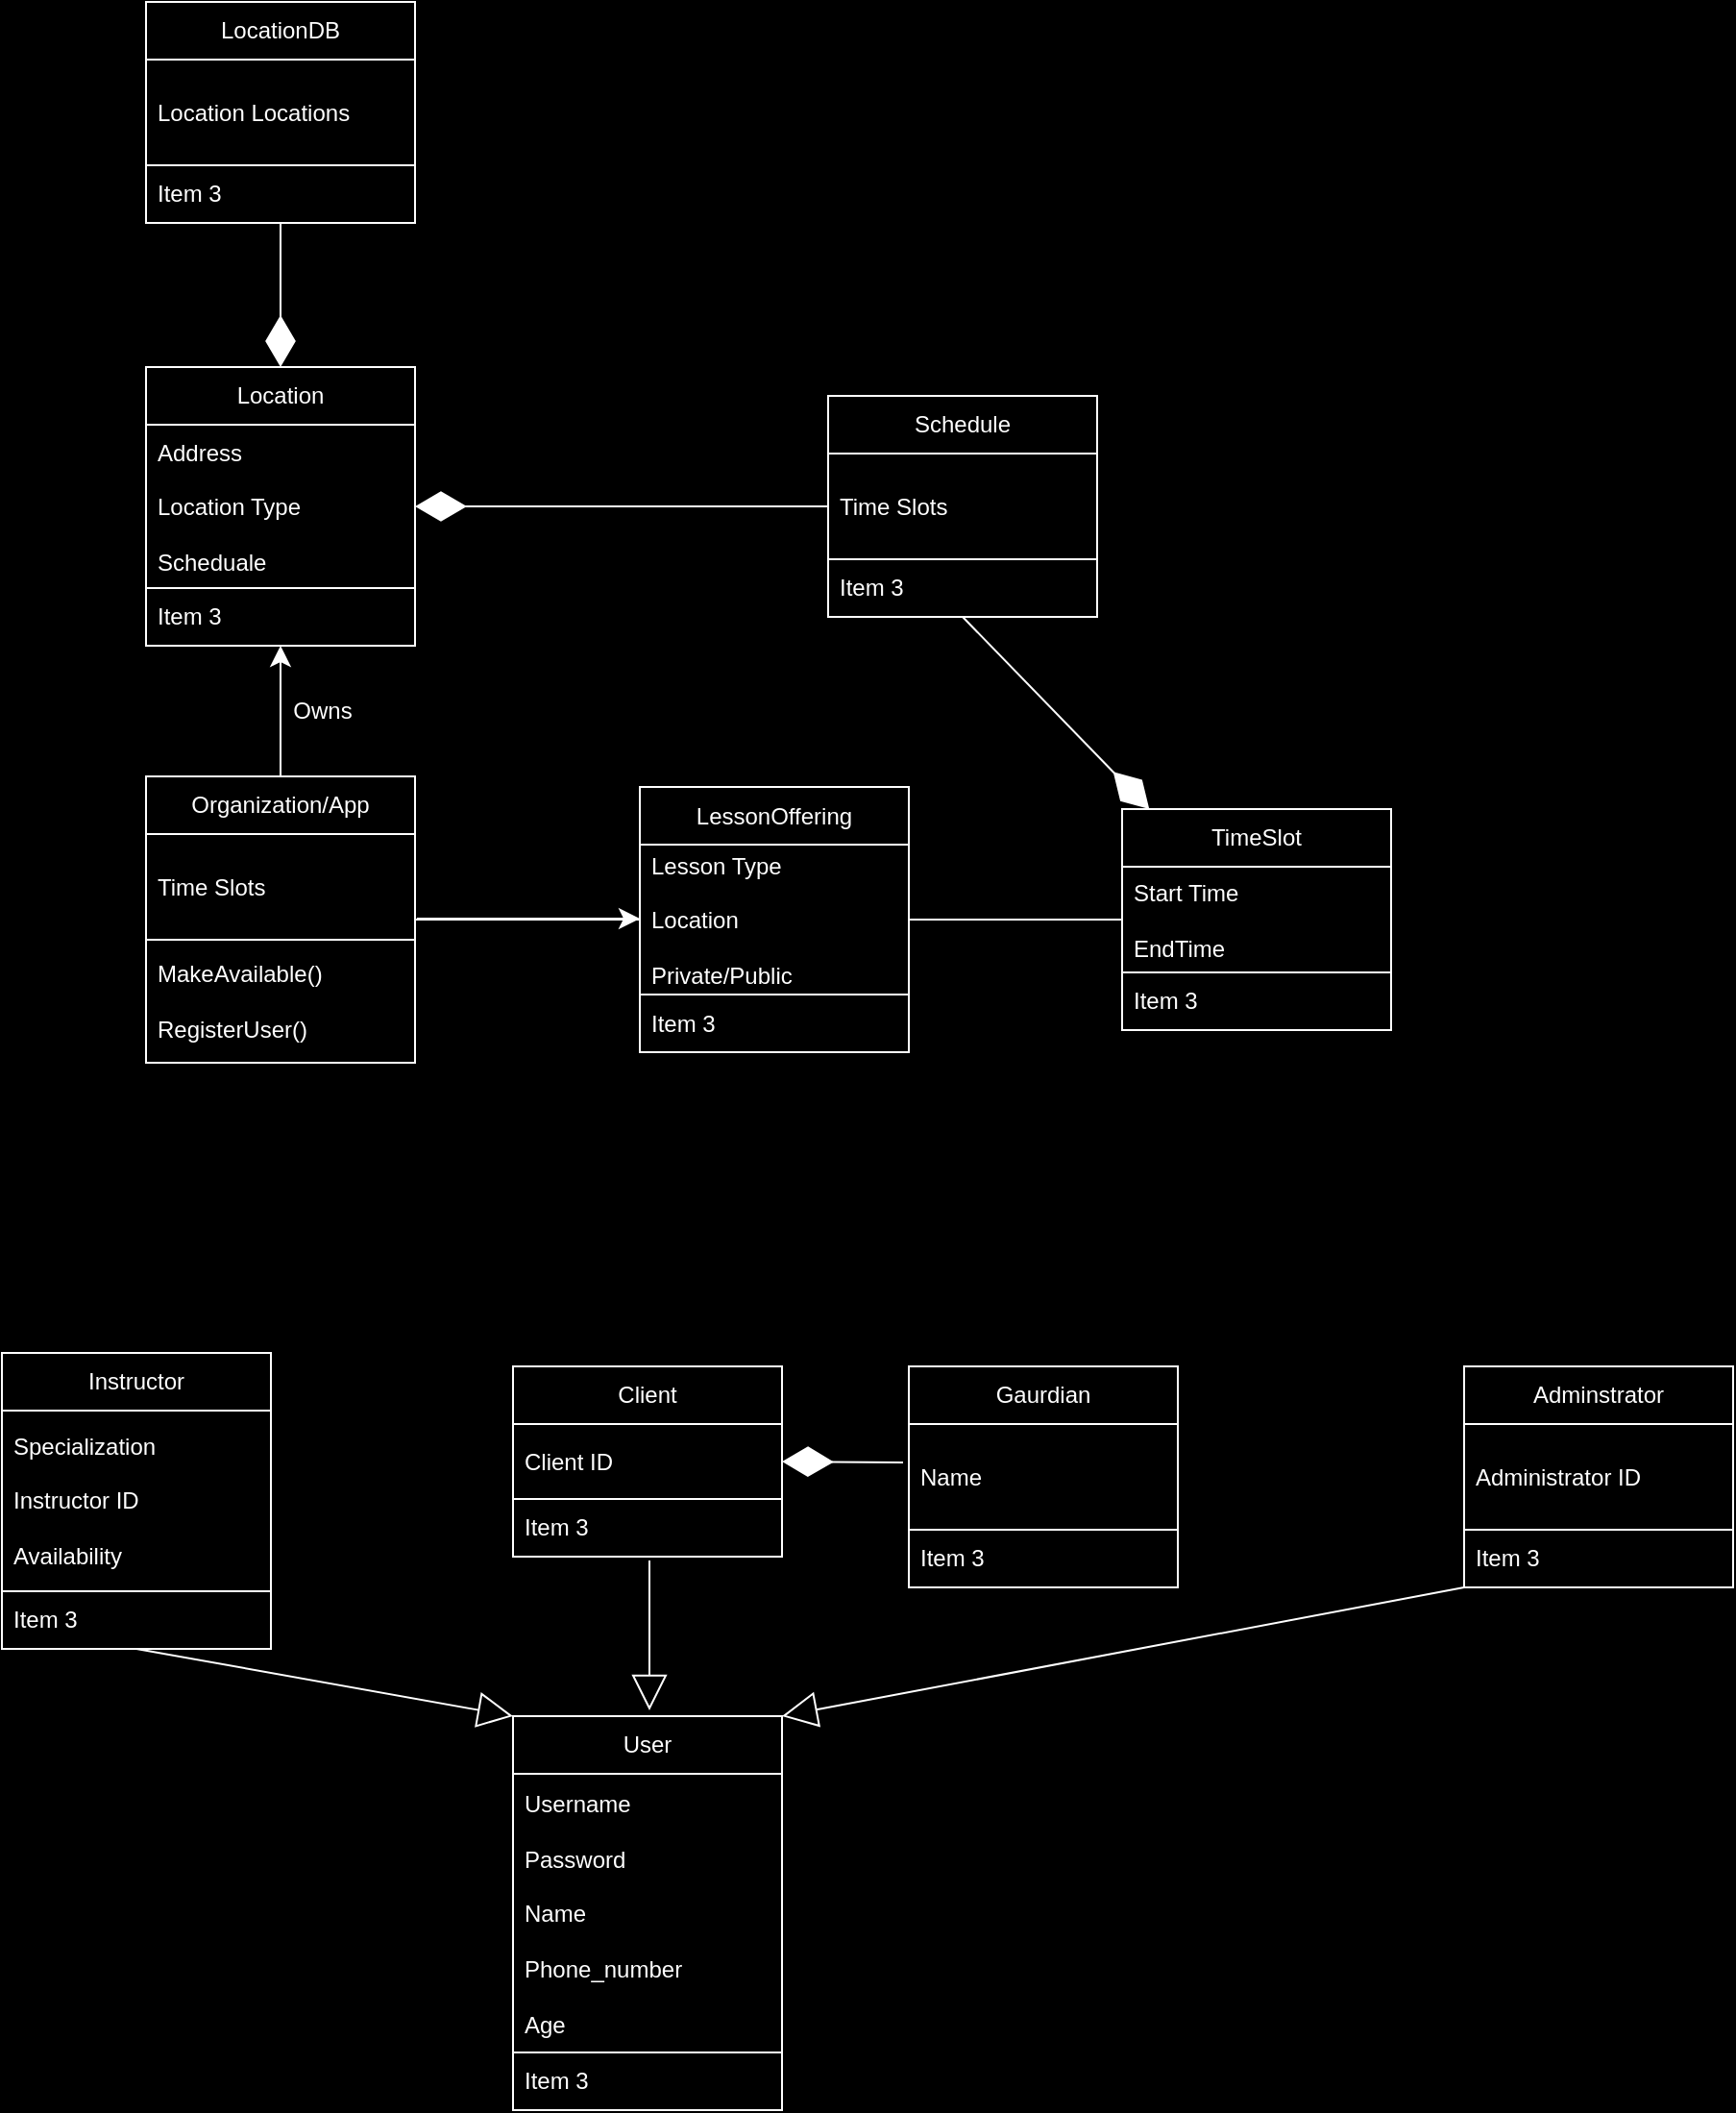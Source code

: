 <mxfile version="24.8.3">
  <diagram name="Page-1" id="lqmxrOgyMsYPpVBHW8XZ">
    <mxGraphModel dx="2437" dy="1530" grid="0" gridSize="10" guides="1" tooltips="1" connect="1" arrows="1" fold="1" page="0" pageScale="1" pageWidth="850" pageHeight="1100" background="#000000" math="0" shadow="0">
      <root>
        <mxCell id="0" />
        <mxCell id="1" parent="0" />
        <mxCell id="q92YzM6dojiJ9RE8ZQHJ-3" value="&lt;font color=&quot;#ffffff&quot;&gt;User&lt;/font&gt;" style="swimlane;fontStyle=0;childLayout=stackLayout;horizontal=1;startSize=30;horizontalStack=0;resizeParent=1;resizeParentMax=0;resizeLast=0;collapsible=1;marginBottom=0;whiteSpace=wrap;html=1;strokeColor=#FFFFFF;fillColor=#000000;" vertex="1" parent="1">
          <mxGeometry x="263" y="702" width="140" height="205" as="geometry" />
        </mxCell>
        <mxCell id="q92YzM6dojiJ9RE8ZQHJ-4" value="&lt;font color=&quot;#ffffff&quot;&gt;Username&lt;/font&gt;&lt;div&gt;&lt;font color=&quot;#ffffff&quot;&gt;&lt;br&gt;&lt;/font&gt;&lt;div&gt;&lt;font color=&quot;#ffffff&quot;&gt;Password&lt;/font&gt;&lt;/div&gt;&lt;/div&gt;&lt;div&gt;&lt;font color=&quot;#ffffff&quot;&gt;&lt;br&gt;&lt;/font&gt;&lt;/div&gt;&lt;div&gt;&lt;font color=&quot;#ffffff&quot;&gt;Name&lt;/font&gt;&lt;/div&gt;&lt;div&gt;&lt;font color=&quot;#ffffff&quot;&gt;&lt;br&gt;&lt;/font&gt;&lt;/div&gt;&lt;div&gt;&lt;font color=&quot;#ffffff&quot;&gt;Phone_number&lt;/font&gt;&lt;/div&gt;&lt;div&gt;&lt;font color=&quot;#ffffff&quot;&gt;&lt;br&gt;&lt;/font&gt;&lt;/div&gt;&lt;div&gt;&lt;font color=&quot;#ffffff&quot;&gt;Age&lt;/font&gt;&lt;/div&gt;" style="text;strokeColor=#FFFFFF;fillColor=#000000;align=left;verticalAlign=middle;spacingLeft=4;spacingRight=4;overflow=hidden;points=[[0,0.5],[1,0.5]];portConstraint=eastwest;rotatable=0;whiteSpace=wrap;html=1;" vertex="1" parent="q92YzM6dojiJ9RE8ZQHJ-3">
          <mxGeometry y="30" width="140" height="145" as="geometry" />
        </mxCell>
        <mxCell id="q92YzM6dojiJ9RE8ZQHJ-6" value="&lt;font style=&quot;background-color: rgb(0, 0, 0);&quot; color=&quot;#ffffff&quot;&gt;Item 3&lt;/font&gt;" style="text;strokeColor=#FFFFFF;fillColor=#000000;align=left;verticalAlign=middle;spacingLeft=4;spacingRight=4;overflow=hidden;points=[[0,0.5],[1,0.5]];portConstraint=eastwest;rotatable=0;whiteSpace=wrap;html=1;" vertex="1" parent="q92YzM6dojiJ9RE8ZQHJ-3">
          <mxGeometry y="175" width="140" height="30" as="geometry" />
        </mxCell>
        <mxCell id="q92YzM6dojiJ9RE8ZQHJ-8" value="&lt;font color=&quot;#ffffff&quot;&gt;Client&lt;/font&gt;" style="swimlane;fontStyle=0;childLayout=stackLayout;horizontal=1;startSize=30;horizontalStack=0;resizeParent=1;resizeParentMax=0;resizeLast=0;collapsible=1;marginBottom=0;whiteSpace=wrap;html=1;strokeColor=#FFFFFF;fillColor=#000000;" vertex="1" parent="1">
          <mxGeometry x="263" y="520" width="140" height="99" as="geometry" />
        </mxCell>
        <mxCell id="q92YzM6dojiJ9RE8ZQHJ-9" value="&lt;font color=&quot;#ffffff&quot;&gt;Client ID&lt;/font&gt;" style="text;strokeColor=#FFFFFF;fillColor=#000000;align=left;verticalAlign=middle;spacingLeft=4;spacingRight=4;overflow=hidden;points=[[0,0.5],[1,0.5]];portConstraint=eastwest;rotatable=0;whiteSpace=wrap;html=1;" vertex="1" parent="q92YzM6dojiJ9RE8ZQHJ-8">
          <mxGeometry y="30" width="140" height="39" as="geometry" />
        </mxCell>
        <mxCell id="q92YzM6dojiJ9RE8ZQHJ-10" value="&lt;font style=&quot;background-color: rgb(0, 0, 0);&quot; color=&quot;#ffffff&quot;&gt;Item 3&lt;/font&gt;" style="text;strokeColor=#FFFFFF;fillColor=#000000;align=left;verticalAlign=middle;spacingLeft=4;spacingRight=4;overflow=hidden;points=[[0,0.5],[1,0.5]];portConstraint=eastwest;rotatable=0;whiteSpace=wrap;html=1;" vertex="1" parent="q92YzM6dojiJ9RE8ZQHJ-8">
          <mxGeometry y="69" width="140" height="30" as="geometry" />
        </mxCell>
        <mxCell id="q92YzM6dojiJ9RE8ZQHJ-11" value="" style="endArrow=block;endSize=16;endFill=0;html=1;rounded=0;entryX=0.5;entryY=0;entryDx=0;entryDy=0;exitX=0.5;exitY=1;exitDx=0;exitDy=0;strokeColor=#FFFFFF;" edge="1" parent="1">
          <mxGeometry width="160" relative="1" as="geometry">
            <mxPoint x="334" y="621" as="sourcePoint" />
            <mxPoint x="334" y="699" as="targetPoint" />
          </mxGeometry>
        </mxCell>
        <mxCell id="q92YzM6dojiJ9RE8ZQHJ-12" value="&lt;font color=&quot;#ffffff&quot;&gt;Instructor&lt;/font&gt;" style="swimlane;fontStyle=0;childLayout=stackLayout;horizontal=1;startSize=30;horizontalStack=0;resizeParent=1;resizeParentMax=0;resizeLast=0;collapsible=1;marginBottom=0;whiteSpace=wrap;html=1;strokeColor=#FFFFFF;fillColor=#000000;" vertex="1" parent="1">
          <mxGeometry x="-3" y="513" width="140" height="154" as="geometry" />
        </mxCell>
        <mxCell id="q92YzM6dojiJ9RE8ZQHJ-13" value="&lt;font color=&quot;#ffffff&quot;&gt;Specialization&lt;/font&gt;&lt;div&gt;&lt;font color=&quot;#ffffff&quot;&gt;&lt;br&gt;&lt;/font&gt;&lt;/div&gt;&lt;div&gt;&lt;font color=&quot;#ffffff&quot;&gt;Instructor ID&lt;/font&gt;&lt;/div&gt;&lt;div&gt;&lt;font color=&quot;#ffffff&quot;&gt;&lt;br&gt;&lt;/font&gt;&lt;/div&gt;&lt;div&gt;&lt;font color=&quot;#ffffff&quot;&gt;Availability&lt;/font&gt;&lt;/div&gt;" style="text;strokeColor=#FFFFFF;fillColor=#000000;align=left;verticalAlign=middle;spacingLeft=4;spacingRight=4;overflow=hidden;points=[[0,0.5],[1,0.5]];portConstraint=eastwest;rotatable=0;whiteSpace=wrap;html=1;" vertex="1" parent="q92YzM6dojiJ9RE8ZQHJ-12">
          <mxGeometry y="30" width="140" height="94" as="geometry" />
        </mxCell>
        <mxCell id="q92YzM6dojiJ9RE8ZQHJ-14" value="&lt;font style=&quot;background-color: rgb(0, 0, 0);&quot; color=&quot;#ffffff&quot;&gt;Item 3&lt;/font&gt;" style="text;strokeColor=#FFFFFF;fillColor=#000000;align=left;verticalAlign=middle;spacingLeft=4;spacingRight=4;overflow=hidden;points=[[0,0.5],[1,0.5]];portConstraint=eastwest;rotatable=0;whiteSpace=wrap;html=1;" vertex="1" parent="q92YzM6dojiJ9RE8ZQHJ-12">
          <mxGeometry y="124" width="140" height="30" as="geometry" />
        </mxCell>
        <mxCell id="q92YzM6dojiJ9RE8ZQHJ-15" value="" style="endArrow=block;endSize=16;endFill=0;html=1;rounded=0;entryX=0;entryY=0;entryDx=0;entryDy=0;exitX=0.5;exitY=1;exitDx=0;exitDy=0;strokeColor=#FFFFFF;" edge="1" parent="1" source="q92YzM6dojiJ9RE8ZQHJ-12" target="q92YzM6dojiJ9RE8ZQHJ-3">
          <mxGeometry width="160" relative="1" as="geometry">
            <mxPoint x="344" y="631" as="sourcePoint" />
            <mxPoint x="344" y="709" as="targetPoint" />
          </mxGeometry>
        </mxCell>
        <mxCell id="q92YzM6dojiJ9RE8ZQHJ-16" value="&lt;font color=&quot;#ffffff&quot;&gt;Adminstrator&lt;/font&gt;" style="swimlane;fontStyle=0;childLayout=stackLayout;horizontal=1;startSize=30;horizontalStack=0;resizeParent=1;resizeParentMax=0;resizeLast=0;collapsible=1;marginBottom=0;whiteSpace=wrap;html=1;strokeColor=#FFFFFF;fillColor=#000000;" vertex="1" parent="1">
          <mxGeometry x="758" y="520" width="140" height="115" as="geometry" />
        </mxCell>
        <mxCell id="q92YzM6dojiJ9RE8ZQHJ-17" value="&lt;font color=&quot;#ffffff&quot;&gt;Administrator ID&lt;/font&gt;" style="text;strokeColor=#FFFFFF;fillColor=#000000;align=left;verticalAlign=middle;spacingLeft=4;spacingRight=4;overflow=hidden;points=[[0,0.5],[1,0.5]];portConstraint=eastwest;rotatable=0;whiteSpace=wrap;html=1;" vertex="1" parent="q92YzM6dojiJ9RE8ZQHJ-16">
          <mxGeometry y="30" width="140" height="55" as="geometry" />
        </mxCell>
        <mxCell id="q92YzM6dojiJ9RE8ZQHJ-18" value="&lt;font style=&quot;background-color: rgb(0, 0, 0);&quot; color=&quot;#ffffff&quot;&gt;Item 3&lt;/font&gt;" style="text;strokeColor=#FFFFFF;fillColor=#000000;align=left;verticalAlign=middle;spacingLeft=4;spacingRight=4;overflow=hidden;points=[[0,0.5],[1,0.5]];portConstraint=eastwest;rotatable=0;whiteSpace=wrap;html=1;" vertex="1" parent="q92YzM6dojiJ9RE8ZQHJ-16">
          <mxGeometry y="85" width="140" height="30" as="geometry" />
        </mxCell>
        <mxCell id="q92YzM6dojiJ9RE8ZQHJ-19" value="" style="endArrow=block;endSize=16;endFill=0;html=1;rounded=0;entryX=1;entryY=0;entryDx=0;entryDy=0;exitX=0;exitY=1;exitDx=0;exitDy=0;strokeColor=#FFFFFF;" edge="1" parent="1" source="q92YzM6dojiJ9RE8ZQHJ-16" target="q92YzM6dojiJ9RE8ZQHJ-3">
          <mxGeometry width="160" relative="1" as="geometry">
            <mxPoint x="80" y="645" as="sourcePoint" />
            <mxPoint x="273" y="712" as="targetPoint" />
          </mxGeometry>
        </mxCell>
        <mxCell id="q92YzM6dojiJ9RE8ZQHJ-20" value="" style="endArrow=diamondThin;endFill=1;endSize=24;html=1;rounded=0;entryX=1;entryY=0.5;entryDx=0;entryDy=0;strokeColor=#FFFFFF;" edge="1" parent="1" target="q92YzM6dojiJ9RE8ZQHJ-8">
          <mxGeometry width="160" relative="1" as="geometry">
            <mxPoint x="466" y="570" as="sourcePoint" />
            <mxPoint x="810" y="756" as="targetPoint" />
          </mxGeometry>
        </mxCell>
        <mxCell id="q92YzM6dojiJ9RE8ZQHJ-21" value="&lt;font color=&quot;#ffffff&quot;&gt;Gaurdian&lt;/font&gt;" style="swimlane;fontStyle=0;childLayout=stackLayout;horizontal=1;startSize=30;horizontalStack=0;resizeParent=1;resizeParentMax=0;resizeLast=0;collapsible=1;marginBottom=0;whiteSpace=wrap;html=1;strokeColor=#FFFFFF;fillColor=#000000;" vertex="1" parent="1">
          <mxGeometry x="469" y="520" width="140" height="115" as="geometry" />
        </mxCell>
        <mxCell id="q92YzM6dojiJ9RE8ZQHJ-22" value="&lt;font color=&quot;#ffffff&quot;&gt;Name&lt;/font&gt;" style="text;strokeColor=#FFFFFF;fillColor=#000000;align=left;verticalAlign=middle;spacingLeft=4;spacingRight=4;overflow=hidden;points=[[0,0.5],[1,0.5]];portConstraint=eastwest;rotatable=0;whiteSpace=wrap;html=1;" vertex="1" parent="q92YzM6dojiJ9RE8ZQHJ-21">
          <mxGeometry y="30" width="140" height="55" as="geometry" />
        </mxCell>
        <mxCell id="q92YzM6dojiJ9RE8ZQHJ-23" value="&lt;font style=&quot;background-color: rgb(0, 0, 0);&quot; color=&quot;#ffffff&quot;&gt;Item 3&lt;/font&gt;" style="text;strokeColor=#FFFFFF;fillColor=#000000;align=left;verticalAlign=middle;spacingLeft=4;spacingRight=4;overflow=hidden;points=[[0,0.5],[1,0.5]];portConstraint=eastwest;rotatable=0;whiteSpace=wrap;html=1;" vertex="1" parent="q92YzM6dojiJ9RE8ZQHJ-21">
          <mxGeometry y="85" width="140" height="30" as="geometry" />
        </mxCell>
        <mxCell id="q92YzM6dojiJ9RE8ZQHJ-24" value="&lt;font color=&quot;#ffffff&quot;&gt;Location&lt;/font&gt;" style="swimlane;fontStyle=0;childLayout=stackLayout;horizontal=1;startSize=30;horizontalStack=0;resizeParent=1;resizeParentMax=0;resizeLast=0;collapsible=1;marginBottom=0;whiteSpace=wrap;html=1;strokeColor=#FFFFFF;fillColor=#000000;" vertex="1" parent="1">
          <mxGeometry x="72" width="140" height="145" as="geometry" />
        </mxCell>
        <mxCell id="q92YzM6dojiJ9RE8ZQHJ-25" value="&lt;font color=&quot;#ffffff&quot;&gt;Address&lt;/font&gt;&lt;div&gt;&lt;font color=&quot;#ffffff&quot;&gt;&lt;br&gt;&lt;/font&gt;&lt;/div&gt;&lt;div&gt;&lt;font color=&quot;#ffffff&quot;&gt;Location Type&lt;/font&gt;&lt;/div&gt;&lt;div&gt;&lt;font color=&quot;#ffffff&quot;&gt;&lt;br&gt;&lt;/font&gt;&lt;/div&gt;&lt;div&gt;&lt;font color=&quot;#ffffff&quot;&gt;Scheduale&lt;/font&gt;&lt;/div&gt;" style="text;strokeColor=#FFFFFF;fillColor=#000000;align=left;verticalAlign=middle;spacingLeft=4;spacingRight=4;overflow=hidden;points=[[0,0.5],[1,0.5]];portConstraint=eastwest;rotatable=0;whiteSpace=wrap;html=1;" vertex="1" parent="q92YzM6dojiJ9RE8ZQHJ-24">
          <mxGeometry y="30" width="140" height="85" as="geometry" />
        </mxCell>
        <mxCell id="q92YzM6dojiJ9RE8ZQHJ-26" value="&lt;font style=&quot;background-color: rgb(0, 0, 0);&quot; color=&quot;#ffffff&quot;&gt;Item 3&lt;/font&gt;" style="text;strokeColor=#FFFFFF;fillColor=#000000;align=left;verticalAlign=middle;spacingLeft=4;spacingRight=4;overflow=hidden;points=[[0,0.5],[1,0.5]];portConstraint=eastwest;rotatable=0;whiteSpace=wrap;html=1;" vertex="1" parent="q92YzM6dojiJ9RE8ZQHJ-24">
          <mxGeometry y="115" width="140" height="30" as="geometry" />
        </mxCell>
        <mxCell id="q92YzM6dojiJ9RE8ZQHJ-27" value="&lt;font color=&quot;#ffffff&quot;&gt;Schedule&lt;/font&gt;" style="swimlane;fontStyle=0;childLayout=stackLayout;horizontal=1;startSize=30;horizontalStack=0;resizeParent=1;resizeParentMax=0;resizeLast=0;collapsible=1;marginBottom=0;whiteSpace=wrap;html=1;strokeColor=#FFFFFF;fillColor=#000000;" vertex="1" parent="1">
          <mxGeometry x="427" y="15" width="140" height="115" as="geometry" />
        </mxCell>
        <mxCell id="q92YzM6dojiJ9RE8ZQHJ-28" value="&lt;font color=&quot;#ffffff&quot;&gt;Time Slots&lt;/font&gt;" style="text;strokeColor=#FFFFFF;fillColor=#000000;align=left;verticalAlign=middle;spacingLeft=4;spacingRight=4;overflow=hidden;points=[[0,0.5],[1,0.5]];portConstraint=eastwest;rotatable=0;whiteSpace=wrap;html=1;" vertex="1" parent="q92YzM6dojiJ9RE8ZQHJ-27">
          <mxGeometry y="30" width="140" height="55" as="geometry" />
        </mxCell>
        <mxCell id="q92YzM6dojiJ9RE8ZQHJ-29" value="&lt;font style=&quot;background-color: rgb(0, 0, 0);&quot; color=&quot;#ffffff&quot;&gt;Item 3&lt;/font&gt;" style="text;strokeColor=#FFFFFF;fillColor=#000000;align=left;verticalAlign=middle;spacingLeft=4;spacingRight=4;overflow=hidden;points=[[0,0.5],[1,0.5]];portConstraint=eastwest;rotatable=0;whiteSpace=wrap;html=1;" vertex="1" parent="q92YzM6dojiJ9RE8ZQHJ-27">
          <mxGeometry y="85" width="140" height="30" as="geometry" />
        </mxCell>
        <mxCell id="q92YzM6dojiJ9RE8ZQHJ-30" value="" style="endArrow=diamondThin;endFill=1;endSize=24;html=1;rounded=0;strokeColor=#FFFFFF;entryX=1;entryY=0.5;entryDx=0;entryDy=0;exitX=0;exitY=0.5;exitDx=0;exitDy=0;" edge="1" parent="1" source="q92YzM6dojiJ9RE8ZQHJ-27" target="q92YzM6dojiJ9RE8ZQHJ-24">
          <mxGeometry width="160" relative="1" as="geometry">
            <mxPoint x="-89" y="417" as="sourcePoint" />
            <mxPoint x="65" y="218" as="targetPoint" />
          </mxGeometry>
        </mxCell>
        <mxCell id="q92YzM6dojiJ9RE8ZQHJ-31" value="&lt;font color=&quot;#ffffff&quot;&gt;LocationDB&lt;/font&gt;" style="swimlane;fontStyle=0;childLayout=stackLayout;horizontal=1;startSize=30;horizontalStack=0;resizeParent=1;resizeParentMax=0;resizeLast=0;collapsible=1;marginBottom=0;whiteSpace=wrap;html=1;strokeColor=#FFFFFF;fillColor=#000000;" vertex="1" parent="1">
          <mxGeometry x="72" y="-190" width="140" height="115" as="geometry" />
        </mxCell>
        <mxCell id="q92YzM6dojiJ9RE8ZQHJ-32" value="&lt;font color=&quot;#ffffff&quot;&gt;Location Locations&lt;/font&gt;" style="text;strokeColor=#FFFFFF;fillColor=#000000;align=left;verticalAlign=middle;spacingLeft=4;spacingRight=4;overflow=hidden;points=[[0,0.5],[1,0.5]];portConstraint=eastwest;rotatable=0;whiteSpace=wrap;html=1;" vertex="1" parent="q92YzM6dojiJ9RE8ZQHJ-31">
          <mxGeometry y="30" width="140" height="55" as="geometry" />
        </mxCell>
        <mxCell id="q92YzM6dojiJ9RE8ZQHJ-33" value="&lt;font style=&quot;background-color: rgb(0, 0, 0);&quot; color=&quot;#ffffff&quot;&gt;Item 3&lt;/font&gt;" style="text;strokeColor=#FFFFFF;fillColor=#000000;align=left;verticalAlign=middle;spacingLeft=4;spacingRight=4;overflow=hidden;points=[[0,0.5],[1,0.5]];portConstraint=eastwest;rotatable=0;whiteSpace=wrap;html=1;" vertex="1" parent="q92YzM6dojiJ9RE8ZQHJ-31">
          <mxGeometry y="85" width="140" height="30" as="geometry" />
        </mxCell>
        <mxCell id="q92YzM6dojiJ9RE8ZQHJ-34" value="" style="endArrow=diamondThin;endFill=1;endSize=24;html=1;rounded=0;strokeColor=#FFFFFF;entryX=0.5;entryY=0;entryDx=0;entryDy=0;exitX=0.5;exitY=1;exitDx=0;exitDy=0;" edge="1" parent="1" source="q92YzM6dojiJ9RE8ZQHJ-31" target="q92YzM6dojiJ9RE8ZQHJ-24">
          <mxGeometry width="160" relative="1" as="geometry">
            <mxPoint x="290" y="68" as="sourcePoint" />
            <mxPoint x="222" y="68" as="targetPoint" />
          </mxGeometry>
        </mxCell>
        <mxCell id="q92YzM6dojiJ9RE8ZQHJ-38" value="&lt;font color=&quot;#ffffff&quot;&gt;Organization/App&lt;/font&gt;" style="swimlane;fontStyle=0;childLayout=stackLayout;horizontal=1;startSize=30;horizontalStack=0;resizeParent=1;resizeParentMax=0;resizeLast=0;collapsible=1;marginBottom=0;whiteSpace=wrap;html=1;strokeColor=#FFFFFF;fillColor=#000000;" vertex="1" parent="1">
          <mxGeometry x="72" y="213" width="140" height="149" as="geometry" />
        </mxCell>
        <mxCell id="q92YzM6dojiJ9RE8ZQHJ-39" value="&lt;font color=&quot;#ffffff&quot;&gt;Time Slots&lt;/font&gt;" style="text;strokeColor=#FFFFFF;fillColor=#000000;align=left;verticalAlign=middle;spacingLeft=4;spacingRight=4;overflow=hidden;points=[[0,0.5],[1,0.5]];portConstraint=eastwest;rotatable=0;whiteSpace=wrap;html=1;" vertex="1" parent="q92YzM6dojiJ9RE8ZQHJ-38">
          <mxGeometry y="30" width="140" height="55" as="geometry" />
        </mxCell>
        <mxCell id="q92YzM6dojiJ9RE8ZQHJ-40" value="&lt;font style=&quot;background-color: rgb(0, 0, 0);&quot; color=&quot;#ffffff&quot;&gt;MakeAvailable()&lt;/font&gt;&lt;div&gt;&lt;font style=&quot;background-color: rgb(0, 0, 0);&quot; color=&quot;#ffffff&quot;&gt;&lt;br&gt;&lt;/font&gt;&lt;/div&gt;&lt;div&gt;&lt;font style=&quot;background-color: rgb(0, 0, 0);&quot; color=&quot;#ffffff&quot;&gt;RegisterUser()&lt;/font&gt;&lt;/div&gt;" style="text;strokeColor=#FFFFFF;fillColor=#000000;align=left;verticalAlign=middle;spacingLeft=4;spacingRight=4;overflow=hidden;points=[[0,0.5],[1,0.5]];portConstraint=eastwest;rotatable=0;whiteSpace=wrap;html=1;" vertex="1" parent="q92YzM6dojiJ9RE8ZQHJ-38">
          <mxGeometry y="85" width="140" height="64" as="geometry" />
        </mxCell>
        <mxCell id="q92YzM6dojiJ9RE8ZQHJ-41" value="" style="edgeStyle=segmentEdgeStyle;endArrow=classic;html=1;curved=0;rounded=0;endSize=8;startSize=8;strokeColor=#FFFFFF;entryX=0.5;entryY=1;entryDx=0;entryDy=0;exitX=0.5;exitY=0;exitDx=0;exitDy=0;" edge="1" parent="1" source="q92YzM6dojiJ9RE8ZQHJ-38" target="q92YzM6dojiJ9RE8ZQHJ-24">
          <mxGeometry width="50" height="50" relative="1" as="geometry">
            <mxPoint x="-260" y="180" as="sourcePoint" />
            <mxPoint x="-210" y="130" as="targetPoint" />
          </mxGeometry>
        </mxCell>
        <mxCell id="q92YzM6dojiJ9RE8ZQHJ-42" value="&lt;font color=&quot;#ffffff&quot;&gt;Owns&lt;/font&gt;" style="text;html=1;align=center;verticalAlign=middle;whiteSpace=wrap;rounded=0;" vertex="1" parent="1">
          <mxGeometry x="134" y="164" width="60" height="30" as="geometry" />
        </mxCell>
        <mxCell id="q92YzM6dojiJ9RE8ZQHJ-44" value="" style="endArrow=diamondThin;endFill=1;endSize=24;html=1;rounded=0;strokeColor=#FFFFFF;exitX=0.5;exitY=1;exitDx=0;exitDy=0;" edge="1" parent="1" source="q92YzM6dojiJ9RE8ZQHJ-27" target="q92YzM6dojiJ9RE8ZQHJ-46">
          <mxGeometry width="160" relative="1" as="geometry">
            <mxPoint x="548" y="224" as="sourcePoint" />
            <mxPoint x="494" y="221" as="targetPoint" />
          </mxGeometry>
        </mxCell>
        <mxCell id="q92YzM6dojiJ9RE8ZQHJ-46" value="&lt;font color=&quot;#ffffff&quot;&gt;TimeSlot&lt;/font&gt;" style="swimlane;fontStyle=0;childLayout=stackLayout;horizontal=1;startSize=30;horizontalStack=0;resizeParent=1;resizeParentMax=0;resizeLast=0;collapsible=1;marginBottom=0;whiteSpace=wrap;html=1;strokeColor=#FFFFFF;fillColor=#000000;" vertex="1" parent="1">
          <mxGeometry x="580" y="230" width="140" height="115" as="geometry" />
        </mxCell>
        <mxCell id="q92YzM6dojiJ9RE8ZQHJ-47" value="&lt;font color=&quot;#ffffff&quot;&gt;Start Time&lt;/font&gt;&lt;div&gt;&lt;font color=&quot;#ffffff&quot;&gt;&lt;br&gt;&lt;/font&gt;&lt;/div&gt;&lt;div&gt;&lt;font color=&quot;#ffffff&quot;&gt;EndTime&lt;/font&gt;&lt;/div&gt;" style="text;strokeColor=#FFFFFF;fillColor=#000000;align=left;verticalAlign=middle;spacingLeft=4;spacingRight=4;overflow=hidden;points=[[0,0.5],[1,0.5]];portConstraint=eastwest;rotatable=0;whiteSpace=wrap;html=1;" vertex="1" parent="q92YzM6dojiJ9RE8ZQHJ-46">
          <mxGeometry y="30" width="140" height="55" as="geometry" />
        </mxCell>
        <mxCell id="q92YzM6dojiJ9RE8ZQHJ-48" value="&lt;font style=&quot;background-color: rgb(0, 0, 0);&quot; color=&quot;#ffffff&quot;&gt;Item 3&lt;/font&gt;" style="text;strokeColor=#FFFFFF;fillColor=#000000;align=left;verticalAlign=middle;spacingLeft=4;spacingRight=4;overflow=hidden;points=[[0,0.5],[1,0.5]];portConstraint=eastwest;rotatable=0;whiteSpace=wrap;html=1;" vertex="1" parent="q92YzM6dojiJ9RE8ZQHJ-46">
          <mxGeometry y="85" width="140" height="30" as="geometry" />
        </mxCell>
        <mxCell id="q92YzM6dojiJ9RE8ZQHJ-50" value="" style="endArrow=none;html=1;rounded=0;strokeColor=#FFFFFF;exitX=0;exitY=0.5;exitDx=0;exitDy=0;entryX=1;entryY=0.5;entryDx=0;entryDy=0;" edge="1" parent="1" source="q92YzM6dojiJ9RE8ZQHJ-47" target="q92YzM6dojiJ9RE8ZQHJ-52">
          <mxGeometry width="50" height="50" relative="1" as="geometry">
            <mxPoint x="684.5" y="249" as="sourcePoint" />
            <mxPoint x="684.5" y="262" as="targetPoint" />
          </mxGeometry>
        </mxCell>
        <mxCell id="q92YzM6dojiJ9RE8ZQHJ-51" value="&lt;font color=&quot;#ffffff&quot;&gt;LessonOffering&lt;/font&gt;" style="swimlane;fontStyle=0;childLayout=stackLayout;horizontal=1;startSize=30;horizontalStack=0;resizeParent=1;resizeParentMax=0;resizeLast=0;collapsible=1;marginBottom=0;whiteSpace=wrap;html=1;strokeColor=#FFFFFF;fillColor=#000000;" vertex="1" parent="1">
          <mxGeometry x="329" y="218.5" width="140" height="138" as="geometry" />
        </mxCell>
        <mxCell id="q92YzM6dojiJ9RE8ZQHJ-52" value="&lt;font color=&quot;#ffffff&quot;&gt;Lesson Type&lt;/font&gt;&lt;div&gt;&lt;font color=&quot;#ffffff&quot;&gt;&lt;br&gt;&lt;/font&gt;&lt;/div&gt;&lt;div&gt;&lt;font color=&quot;#ffffff&quot;&gt;Location&lt;/font&gt;&lt;/div&gt;&lt;div&gt;&lt;font color=&quot;#ffffff&quot;&gt;&lt;br&gt;&lt;/font&gt;&lt;/div&gt;&lt;div&gt;&lt;font color=&quot;#ffffff&quot;&gt;Private/Public&lt;/font&gt;&lt;/div&gt;" style="text;strokeColor=#FFFFFF;fillColor=#000000;align=left;verticalAlign=middle;spacingLeft=4;spacingRight=4;overflow=hidden;points=[[0,0.5],[1,0.5]];portConstraint=eastwest;rotatable=0;whiteSpace=wrap;html=1;" vertex="1" parent="q92YzM6dojiJ9RE8ZQHJ-51">
          <mxGeometry y="30" width="140" height="78" as="geometry" />
        </mxCell>
        <mxCell id="q92YzM6dojiJ9RE8ZQHJ-53" value="&lt;font style=&quot;background-color: rgb(0, 0, 0);&quot; color=&quot;#ffffff&quot;&gt;Item 3&lt;/font&gt;" style="text;strokeColor=#FFFFFF;fillColor=#000000;align=left;verticalAlign=middle;spacingLeft=4;spacingRight=4;overflow=hidden;points=[[0,0.5],[1,0.5]];portConstraint=eastwest;rotatable=0;whiteSpace=wrap;html=1;" vertex="1" parent="q92YzM6dojiJ9RE8ZQHJ-51">
          <mxGeometry y="108" width="140" height="30" as="geometry" />
        </mxCell>
        <mxCell id="q92YzM6dojiJ9RE8ZQHJ-55" value="" style="endArrow=none;html=1;rounded=0;strokeColor=#FFFFFF;entryX=0;entryY=0.5;entryDx=0;entryDy=0;exitX=1;exitY=0.5;exitDx=0;exitDy=0;" edge="1" parent="1" source="q92YzM6dojiJ9RE8ZQHJ-38" target="q92YzM6dojiJ9RE8ZQHJ-51">
          <mxGeometry width="50" height="50" relative="1" as="geometry">
            <mxPoint x="302" y="389" as="sourcePoint" />
            <mxPoint x="223" y="284" as="targetPoint" />
          </mxGeometry>
        </mxCell>
        <mxCell id="q92YzM6dojiJ9RE8ZQHJ-56" value="" style="edgeStyle=segmentEdgeStyle;endArrow=classic;html=1;curved=0;rounded=0;endSize=8;startSize=8;strokeColor=#FFFFFF;entryX=0;entryY=0.5;entryDx=0;entryDy=0;" edge="1" parent="1" target="q92YzM6dojiJ9RE8ZQHJ-52">
          <mxGeometry width="50" height="50" relative="1" as="geometry">
            <mxPoint x="213" y="287" as="sourcePoint" />
            <mxPoint x="152" y="155" as="targetPoint" />
          </mxGeometry>
        </mxCell>
      </root>
    </mxGraphModel>
  </diagram>
</mxfile>
